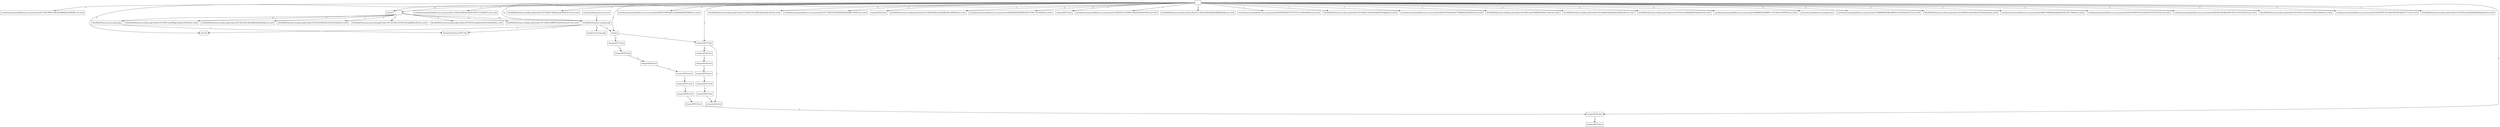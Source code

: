 digraph {
node [shape=record];
"0x556b2602e510" [label="-"];
"0x556b2602d6b0" [label="/cas/themes/insa/media/favicon.ico;jsessionid=ECC02D7B807C9B1B2299BA9E325800BC.dsi-vm03"];
"0x556b2602f260" [label="/SiteWebIF/Intranet-etudiant.php"];
"0x556b2602f2e0" [label="/notesif"];
"0x556b2602f360" [label="/notesif/"];
"0x556b2602f500" [label="/cas/themes/insa/media/favicon.ico;jsessionid=1108212834EA61DD4CCDF371CE0DDF31.dsi-vm04"];
"0x556b2602f640" [label="/"];
"0x556b2602f700" [label="/SiteWebIF/Intranet-etudiant.php?ticket=ST-19308-v7fPgl3hcmHt4NRvX7n5-dsi-vm04"];
"0x556b2602f840" [label="/temps/3IF37.html"];
"0x556b2602f8c0" [label="/temps/3IF38.html"];
"0x556b2602f960" [label="/temps/3IF39.html"];
"0x556b2602fa00" [label="/temps/3IF40.html"];
"0x556b2602fb60" [label="/stages/Listestage.php"];
"0x556b2602fbe0" [label="/temps/"];
"0x556b2602fd10" [label="/temps/index.html"];
"0x556b2602f6c0" [label="/cas/themes/insa/media/favicon.ico;jsessionid=665627F780692B12EA65060DE403DBE8.dsi-vm04"];
"0x556b2602ff90" [label="/temps/4IF44.html"];
"0x556b260300f0" [label="/SiteWebIF/Intranet-etudiant.php?ticket=ST-19442-CGw3IEKcJt5tkCegUuD9-dsi-vm04"];
"0x556b260300b0" [label="/SiteWebIF/Intranet-etudiant.php?ticket=ST-19448-HQIM6TGsVJOOFyu9r3t1-dsi-vm04"];
"0x556b26030290" [label="/SiteWebIF/Intranet-etudiant.php?ticket=ST-19452-1jce9NBgrmEpQwOF0td9-dsi-vm04"];
"0x556b26030590" [label="/SiteWebIF/Intranet-etudiant.php?ticket=ST-19453-KUridZwB9h22Qkw6t2ph-dsi-vm04"];
"0x556b260306d0" [label="/cas/themes/insa/media/favicon.ico;jsessionid=33717D8FCDEA3ED485EAB3288E130DE3.dsi-vm04"];
"0x556b26030910" [label="/temps/3IF44.html"];
"0x556b260309b0" [label="/recherche/laboratoires-associes"];
"0x556b26030aa0" [label="/SiteWebIF/Intranet-etudiant.php?ticket=ST-342400-BR7eop2OiRKoWEwXPEMQ-dsi-vm03"];
"0x556b26030c40" [label="/temps/3IF41.html"];
"0x556b26030d00" [label="/temps/3IF42.html"];
"0x556b26030a60" [label="/cas/themes/insa/media/favicon.ico;jsessionid=640920203D0DDDC61BC720EC1D1ADA68.dsi-vm03"];
"0x556b26031040" [label="/temps/5IF47.html"];
"0x556b260310c0" [label="/cas/themes/insa/media/favicon.ico;jsessionid=2AD5D5071A22496C3495D3DF360F2E55.dsi-vm03"];
"0x556b26031240" [label="/SiteWebIF/Intranet-etudiant.php?ticket=ST-19678-kh2Kx4DkoFhBYkRAHAXq-dsi-vm04"];
"0x556b26031200" [label="/cas/themes/insa/media/favicon.ico;jsessionid=6C6C08976E471D57F312CC538346500A.dsi-vm04"];
"0x556b260314e0" [label="/SiteWebIF/Intranet-etudiant.php?ticket=ST-342623-uVkCMVoq9NTZOoIgJhJO-dsi-vm03"];
"0x556b260314a0" [label="/cas/themes/insa/media/favicon.ico;jsessionid=DD8797EB34204AC770BD56F295585520.dsi-vm04"];
"0x556b26031760" [label="/SiteWebIF/Intranet-etudiant.php?ticket=ST-19823-ieePC0fRHEYdDQS7vQqO-dsi-vm04"];
"0x556b26031940" [label="/temps/4IF37.html"];
"0x556b260319c0" [label="/temps/4IF38.html"];
"0x556b26031ae0" [label="/temps/4IF39.html"];
"0x556b26031be0" [label="/temps/4IF40.html"];
"0x556b26031ce0" [label="/temps/4IF41.html"];
"0x556b26031de0" [label="/temps/4IF42.html"];
"0x556b26031ee0" [label="/temps/4IF43.html"];
"0x556b26032080" [label="/temps/4IF45.html"];
"0x556b26031720" [label="/SiteWebIF/Intranet-etudiant.php?ticket=ST-342699-X50gtfEpf5o9tdfrSnK4-dsi-vm03"];
"0x556b26032180" [label="/SiteWebIF/Intranet-etudiant.php?ticket=ST-342763-eUNX90FjIfaECKlzhGcH-dsi-vm03"];
"0x556b26032400" [label="/temps/SoutenancesPFE.html"];
"0x556b26032320" [label="/cas/themes/insa/media/favicon.ico;jsessionid=D608B9E2E4086B111372384FC0FEB79D.dsi-vm04"];
"0x556b26032650" [label="/chercheurs/gcaplat/versionologie.html"];
"0x556b26032730" [label="/cas/themes/insa/media/favicon.ico;jsessionid=CFB94B626C9B1E8BC4CF1F0E0D41DC4C.dsi-vm04"];
"0x556b260328b0" [label="/SiteWebIF/Intranet-etudiant.php?ticket=ST-20080-hycMmVPg237ZS24go4QD-dsi-vm04"];
"0x556b26032870" [label="/SiteWebIF/Intranet-etudiant.php?ticket=ST-20120-6thEAtvZYsFiuf3A4z4d-dsi-vm04"];
"0x556b26032a20" [label="/cas/themes/insa/media/favicon.ico;jsessionid=5B99C7D6EB49AA2B9AAF3DD7B7128296.dsi-vm03"];
"0x556b26032c60" [label="/cas/themes/insa/media/favicon.ico;jsessionid=3D227DD976CCC8120204C76FCE297A5A.dsi-vm03"];
"0x556b26032da0" [label="/cas/themes/insa/media/favicon.ico;jsessionid=38D3D572D3B532567D072121FE3A4F23.dsi-vm03"];
"0x556b26032f70" [label="/SiteWebIF/Intranet-etudiant.php?ticket=ST-20361-woDr42sSvX7JRUsbWt6e-dsi-vm04"];
"0x556b26032f30" [label="/cas/themes/insa/media/favicon.ico;jsessionid=F2287F8CE73F146C3DFD4FC863475715.dsi-vm03"];
"0x556b26033250" [label="/SiteWebIF/Intranet-etudiant.php?ticket=ST-343300-cjh3feN0WaHM5spIIeTQ-dsi-vm03"];
"0x556b26033370" [label="/SiteWebIF/Intranet-personnel.php"];
"0x556b26033210" [label="/SiteWebIF/Intranet-personnel.php?ticket=ST-343304-nCCSPVLi91zqB04K2wKh-dsi-vm03"];
"0x556b260333f0" [label="/SiteWebIF/Intranet-etudiant.php?ticket=ST-343326-yjqfchbnCRUkUIxhFi9B-dsi-vm03"];
"0x556b2602e510" -> "0x556b2602d6b0" [label="1"];
"0x556b2602e510" -> "0x556b2602f260" [label="22"];
"0x556b2602f640" -> "0x556b2602f260" [label="16"];
"0x556b260309b0" -> "0x556b2602f260" [label="1"];
"0x556b2602e510" -> "0x556b2602f2e0" [label="2"];
"0x556b2602e510" -> "0x556b2602f360" [label="2"];
"0x556b2602f260" -> "0x556b2602f360" [label="1"];
"0x556b2602e510" -> "0x556b2602f500" [label="1"];
"0x556b2602e510" -> "0x556b2602f640" [label="1"];
"0x556b2602e510" -> "0x556b2602f6c0" [label="1"];
"0x556b2602e510" -> "0x556b2602f700" [label="1"];
"0x556b2602e510" -> "0x556b2602f840" [label="1"];
"0x556b2602fbe0" -> "0x556b2602f840" [label="7"];
"0x556b2602f840" -> "0x556b2602f8c0" [label="6"];
"0x556b2602f8c0" -> "0x556b2602f960" [label="5"];
"0x556b2602f960" -> "0x556b2602fa00" [label="4"];
"0x556b2602f260" -> "0x556b2602fb60" [label="5"];
"0x556b2602e510" -> "0x556b2602fbe0" [label="1"];
"0x556b2602f260" -> "0x556b2602fbe0" [label="2"];
"0x556b2602f840" -> "0x556b2602fd10" [label="1"];
"0x556b26030d00" -> "0x556b2602fd10" [label="1"];
"0x556b2602e510" -> "0x556b2602ff90" [label="1"];
"0x556b26031ee0" -> "0x556b2602ff90" [label="1"];
"0x556b2602f640" -> "0x556b260300b0" [label="1"];
"0x556b2602e510" -> "0x556b260300f0" [label="1"];
"0x556b2602f640" -> "0x556b26030290" [label="1"];
"0x556b2602f640" -> "0x556b26030590" [label="1"];
"0x556b2602e510" -> "0x556b260306d0" [label="1"];
"0x556b2602e510" -> "0x556b26030910" [label="1"];
"0x556b2602e510" -> "0x556b26030a60" [label="1"];
"0x556b2602e510" -> "0x556b26030aa0" [label="1"];
"0x556b2602fa00" -> "0x556b26030c40" [label="1"];
"0x556b26030c40" -> "0x556b26030d00" [label="1"];
"0x556b2602e510" -> "0x556b26031040" [label="1"];
"0x556b2602e510" -> "0x556b260310c0" [label="1"];
"0x556b2602e510" -> "0x556b26031200" [label="1"];
"0x556b2602e510" -> "0x556b26031240" [label="1"];
"0x556b2602e510" -> "0x556b260314a0" [label="1"];
"0x556b2602e510" -> "0x556b260314e0" [label="1"];
"0x556b2602e510" -> "0x556b26031720" [label="1"];
"0x556b2602e510" -> "0x556b26031760" [label="1"];
"0x556b2602fbe0" -> "0x556b26031940" [label="2"];
"0x556b26031940" -> "0x556b260319c0" [label="3"];
"0x556b260319c0" -> "0x556b26031ae0" [label="2"];
"0x556b26031ae0" -> "0x556b26031be0" [label="1"];
"0x556b26031be0" -> "0x556b26031ce0" [label="1"];
"0x556b26031ce0" -> "0x556b26031de0" [label="1"];
"0x556b26031de0" -> "0x556b26031ee0" [label="1"];
"0x556b2602ff90" -> "0x556b26032080" [label="1"];
"0x556b2602e510" -> "0x556b26032180" [label="1"];
"0x556b2602e510" -> "0x556b26032320" [label="1"];
"0x556b2602f260" -> "0x556b26032400" [label="1"];
"0x556b26033370" -> "0x556b26032400" [label="1"];
"0x556b2602e510" -> "0x556b26032650" [label="1"];
"0x556b2602e510" -> "0x556b26032730" [label="1"];
"0x556b2602f640" -> "0x556b26032870" [label="1"];
"0x556b2602e510" -> "0x556b260328b0" [label="1"];
"0x556b2602e510" -> "0x556b26032a20" [label="1"];
"0x556b2602e510" -> "0x556b26032c60" [label="1"];
"0x556b2602e510" -> "0x556b26032da0" [label="1"];
"0x556b2602e510" -> "0x556b26032f30" [label="1"];
"0x556b2602e510" -> "0x556b26032f70" [label="1"];
"0x556b2602f640" -> "0x556b26033210" [label="1"];
"0x556b2602e510" -> "0x556b26033250" [label="1"];
"0x556b2602f640" -> "0x556b26033370" [label="2"];
"0x556b2602f640" -> "0x556b260333f0" [label="1"];
}
